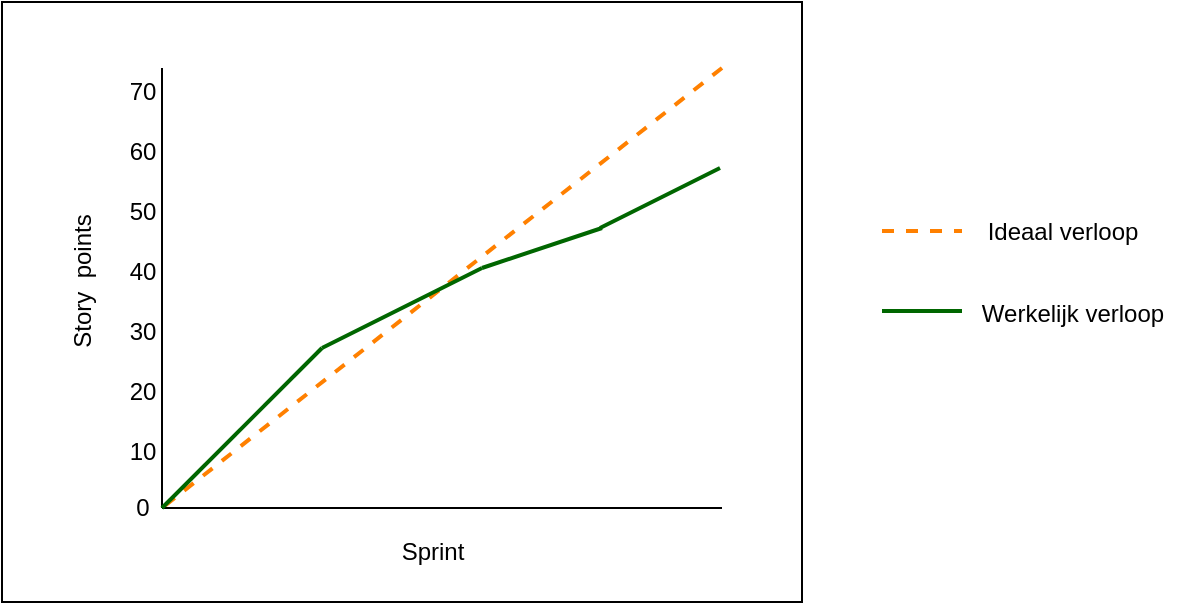 <mxfile version="27.1.3">
  <diagram name="Page-1" id="bMIFBqKxYGtmJpLnX7fZ">
    <mxGraphModel dx="1426" dy="749" grid="1" gridSize="10" guides="1" tooltips="1" connect="1" arrows="1" fold="1" page="1" pageScale="1" pageWidth="800" pageHeight="585" math="0" shadow="0">
      <root>
        <mxCell id="0" />
        <mxCell id="1" parent="0" />
        <mxCell id="LCcYFn8V3FXoRqacdDvJ-1" value="" style="rounded=0;whiteSpace=wrap;html=1;" vertex="1" parent="1">
          <mxGeometry width="400" height="300" as="geometry" />
        </mxCell>
        <mxCell id="LCcYFn8V3FXoRqacdDvJ-2" value="" style="endArrow=none;html=1;rounded=0;" edge="1" parent="1">
          <mxGeometry width="50" height="50" relative="1" as="geometry">
            <mxPoint x="80" y="33" as="sourcePoint" />
            <mxPoint x="80" y="253" as="targetPoint" />
          </mxGeometry>
        </mxCell>
        <mxCell id="LCcYFn8V3FXoRqacdDvJ-4" value="Story&amp;nbsp; points" style="edgeLabel;html=1;align=center;verticalAlign=middle;resizable=0;points=[];rotation=-90;fontSize=12;" vertex="1" connectable="0" parent="LCcYFn8V3FXoRqacdDvJ-2">
          <mxGeometry x="-0.455" relative="1" as="geometry">
            <mxPoint x="-40" y="47" as="offset" />
          </mxGeometry>
        </mxCell>
        <mxCell id="LCcYFn8V3FXoRqacdDvJ-3" value="" style="endArrow=none;html=1;rounded=0;" edge="1" parent="1">
          <mxGeometry width="50" height="50" relative="1" as="geometry">
            <mxPoint x="80" y="253" as="sourcePoint" />
            <mxPoint x="360" y="253" as="targetPoint" />
          </mxGeometry>
        </mxCell>
        <mxCell id="LCcYFn8V3FXoRqacdDvJ-6" value="10" style="text;html=1;align=center;verticalAlign=middle;resizable=0;points=[];autosize=1;strokeColor=none;fillColor=none;" vertex="1" parent="1">
          <mxGeometry x="50" y="210" width="40" height="30" as="geometry" />
        </mxCell>
        <mxCell id="LCcYFn8V3FXoRqacdDvJ-7" value="20" style="text;html=1;align=center;verticalAlign=middle;resizable=0;points=[];autosize=1;strokeColor=none;fillColor=none;" vertex="1" parent="1">
          <mxGeometry x="50" y="180" width="40" height="30" as="geometry" />
        </mxCell>
        <mxCell id="LCcYFn8V3FXoRqacdDvJ-8" value="30" style="text;html=1;align=center;verticalAlign=middle;resizable=0;points=[];autosize=1;strokeColor=none;fillColor=none;" vertex="1" parent="1">
          <mxGeometry x="50" y="150" width="40" height="30" as="geometry" />
        </mxCell>
        <mxCell id="LCcYFn8V3FXoRqacdDvJ-9" value="40" style="text;html=1;align=center;verticalAlign=middle;resizable=0;points=[];autosize=1;strokeColor=none;fillColor=none;" vertex="1" parent="1">
          <mxGeometry x="50" y="120" width="40" height="30" as="geometry" />
        </mxCell>
        <mxCell id="LCcYFn8V3FXoRqacdDvJ-10" value="50" style="text;html=1;align=center;verticalAlign=middle;resizable=0;points=[];autosize=1;strokeColor=none;fillColor=none;" vertex="1" parent="1">
          <mxGeometry x="50" y="90" width="40" height="30" as="geometry" />
        </mxCell>
        <mxCell id="LCcYFn8V3FXoRqacdDvJ-11" value="60" style="text;html=1;align=center;verticalAlign=middle;resizable=0;points=[];autosize=1;strokeColor=none;fillColor=none;" vertex="1" parent="1">
          <mxGeometry x="50" y="60" width="40" height="30" as="geometry" />
        </mxCell>
        <mxCell id="LCcYFn8V3FXoRqacdDvJ-12" value="70" style="text;html=1;align=center;verticalAlign=middle;resizable=0;points=[];autosize=1;strokeColor=none;fillColor=none;" vertex="1" parent="1">
          <mxGeometry x="50" y="30" width="40" height="30" as="geometry" />
        </mxCell>
        <mxCell id="LCcYFn8V3FXoRqacdDvJ-13" value="0" style="text;html=1;align=center;verticalAlign=middle;resizable=0;points=[];autosize=1;strokeColor=none;fillColor=none;" vertex="1" parent="1">
          <mxGeometry x="55" y="238" width="30" height="30" as="geometry" />
        </mxCell>
        <mxCell id="LCcYFn8V3FXoRqacdDvJ-16" value="Sprint" style="text;html=1;align=center;verticalAlign=middle;resizable=0;points=[];autosize=1;strokeColor=none;fillColor=none;" vertex="1" parent="1">
          <mxGeometry x="190" y="260" width="50" height="30" as="geometry" />
        </mxCell>
        <mxCell id="LCcYFn8V3FXoRqacdDvJ-17" value="" style="endArrow=none;dashed=1;html=1;rounded=0;fontColor=#FF8000;strokeColor=#FF8000;strokeWidth=2;" edge="1" parent="1">
          <mxGeometry width="50" height="50" relative="1" as="geometry">
            <mxPoint x="360" y="33" as="sourcePoint" />
            <mxPoint x="80" y="253" as="targetPoint" />
          </mxGeometry>
        </mxCell>
        <mxCell id="LCcYFn8V3FXoRqacdDvJ-18" value="" style="endArrow=none;dashed=1;html=1;rounded=0;fontColor=#FF8000;strokeColor=#FF8000;strokeWidth=2;" edge="1" parent="1">
          <mxGeometry width="50" height="50" relative="1" as="geometry">
            <mxPoint x="440" y="114.5" as="sourcePoint" />
            <mxPoint x="480" y="114.5" as="targetPoint" />
          </mxGeometry>
        </mxCell>
        <mxCell id="LCcYFn8V3FXoRqacdDvJ-19" value="" style="endArrow=none;html=1;rounded=0;strokeWidth=2;strokeColor=#006600;" edge="1" parent="1">
          <mxGeometry width="50" height="50" relative="1" as="geometry">
            <mxPoint x="80" y="253" as="sourcePoint" />
            <mxPoint x="160" y="173" as="targetPoint" />
          </mxGeometry>
        </mxCell>
        <mxCell id="LCcYFn8V3FXoRqacdDvJ-20" value="" style="endArrow=none;html=1;rounded=0;strokeWidth=2;strokeColor=#006600;" edge="1" parent="1">
          <mxGeometry width="50" height="50" relative="1" as="geometry">
            <mxPoint x="160" y="173" as="sourcePoint" />
            <mxPoint x="240" y="133" as="targetPoint" />
          </mxGeometry>
        </mxCell>
        <mxCell id="LCcYFn8V3FXoRqacdDvJ-21" value="" style="endArrow=none;html=1;rounded=0;strokeWidth=2;strokeColor=#006600;" edge="1" parent="1">
          <mxGeometry width="50" height="50" relative="1" as="geometry">
            <mxPoint x="240" y="133" as="sourcePoint" />
            <mxPoint x="300" y="113" as="targetPoint" />
          </mxGeometry>
        </mxCell>
        <mxCell id="LCcYFn8V3FXoRqacdDvJ-22" value="" style="endArrow=none;html=1;rounded=0;strokeWidth=2;strokeColor=#006600;" edge="1" parent="1">
          <mxGeometry width="50" height="50" relative="1" as="geometry">
            <mxPoint x="299" y="113" as="sourcePoint" />
            <mxPoint x="359" y="83" as="targetPoint" />
          </mxGeometry>
        </mxCell>
        <mxCell id="LCcYFn8V3FXoRqacdDvJ-23" value="" style="endArrow=none;html=1;rounded=0;strokeWidth=2;strokeColor=#006600;" edge="1" parent="1">
          <mxGeometry width="50" height="50" relative="1" as="geometry">
            <mxPoint x="440" y="154.5" as="sourcePoint" />
            <mxPoint x="480" y="154.5" as="targetPoint" />
          </mxGeometry>
        </mxCell>
        <mxCell id="LCcYFn8V3FXoRqacdDvJ-24" value="Ideaal verloop" style="text;html=1;align=center;verticalAlign=middle;resizable=0;points=[];autosize=1;strokeColor=none;fillColor=none;" vertex="1" parent="1">
          <mxGeometry x="480" y="99.5" width="100" height="30" as="geometry" />
        </mxCell>
        <mxCell id="LCcYFn8V3FXoRqacdDvJ-25" value="Werkelijk verloop" style="text;html=1;align=center;verticalAlign=middle;resizable=0;points=[];autosize=1;strokeColor=none;fillColor=none;" vertex="1" parent="1">
          <mxGeometry x="480" y="140.5" width="110" height="30" as="geometry" />
        </mxCell>
      </root>
    </mxGraphModel>
  </diagram>
</mxfile>
